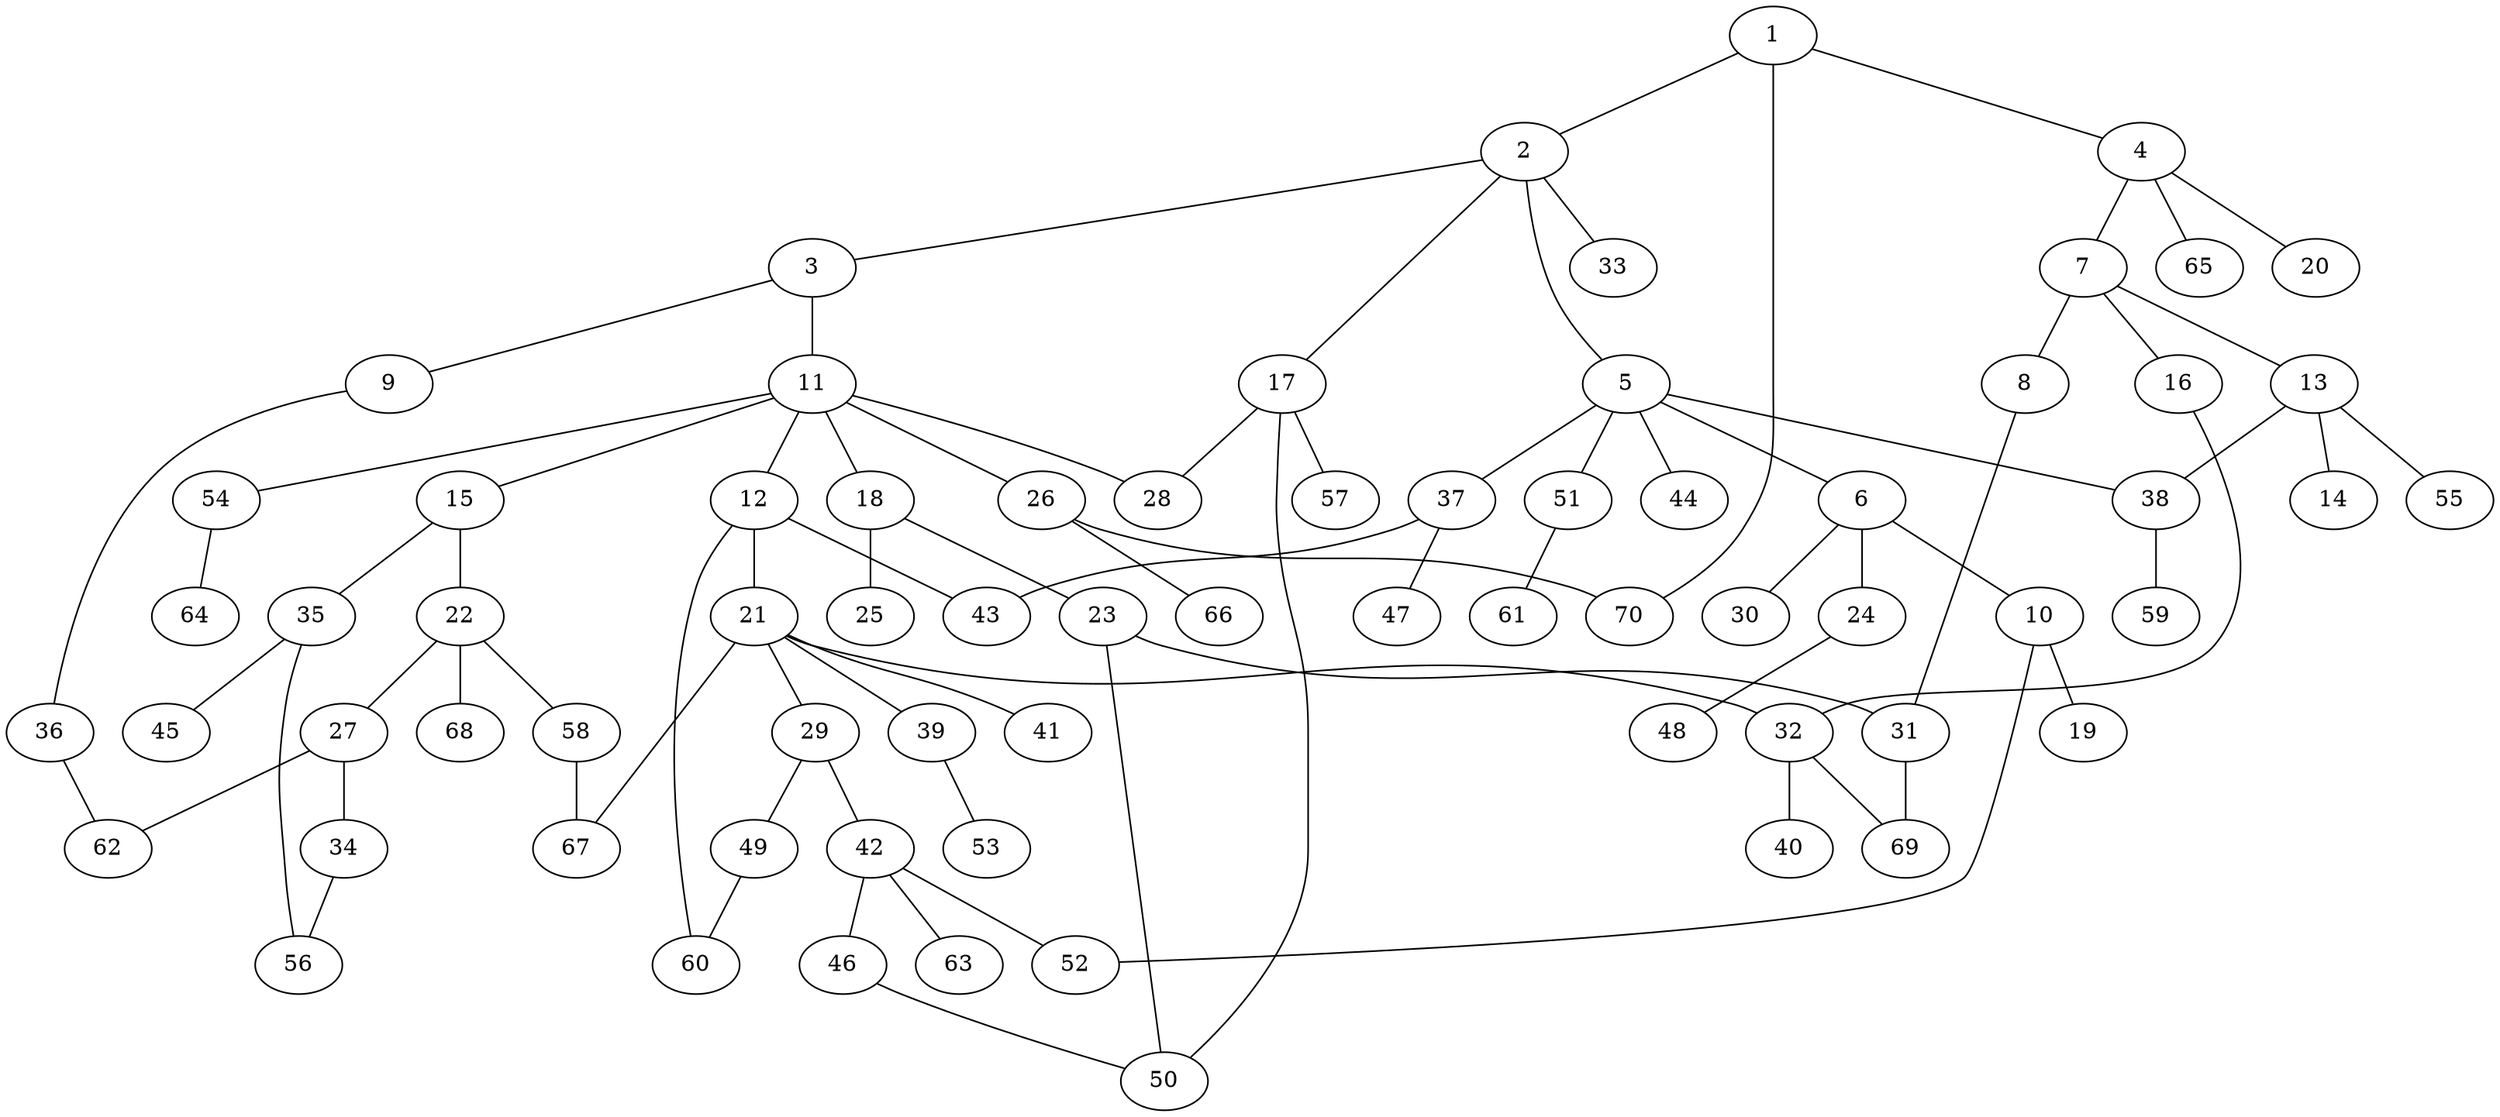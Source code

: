 graph graphname {1--2
1--4
1--70
2--3
2--5
2--17
2--33
3--9
3--11
4--7
4--20
4--65
5--6
5--37
5--38
5--44
5--51
6--10
6--24
6--30
7--8
7--13
7--16
8--31
9--36
10--19
10--52
11--12
11--15
11--18
11--26
11--28
11--54
12--21
12--43
12--60
13--14
13--38
13--55
15--22
15--35
16--32
17--28
17--50
17--57
18--23
18--25
21--29
21--32
21--39
21--41
21--67
22--27
22--58
22--68
23--31
23--50
24--48
26--66
26--70
27--34
27--62
29--42
29--49
31--69
32--40
32--69
34--56
35--45
35--56
36--62
37--43
37--47
38--59
39--53
42--46
42--52
42--63
46--50
49--60
51--61
54--64
58--67
}
